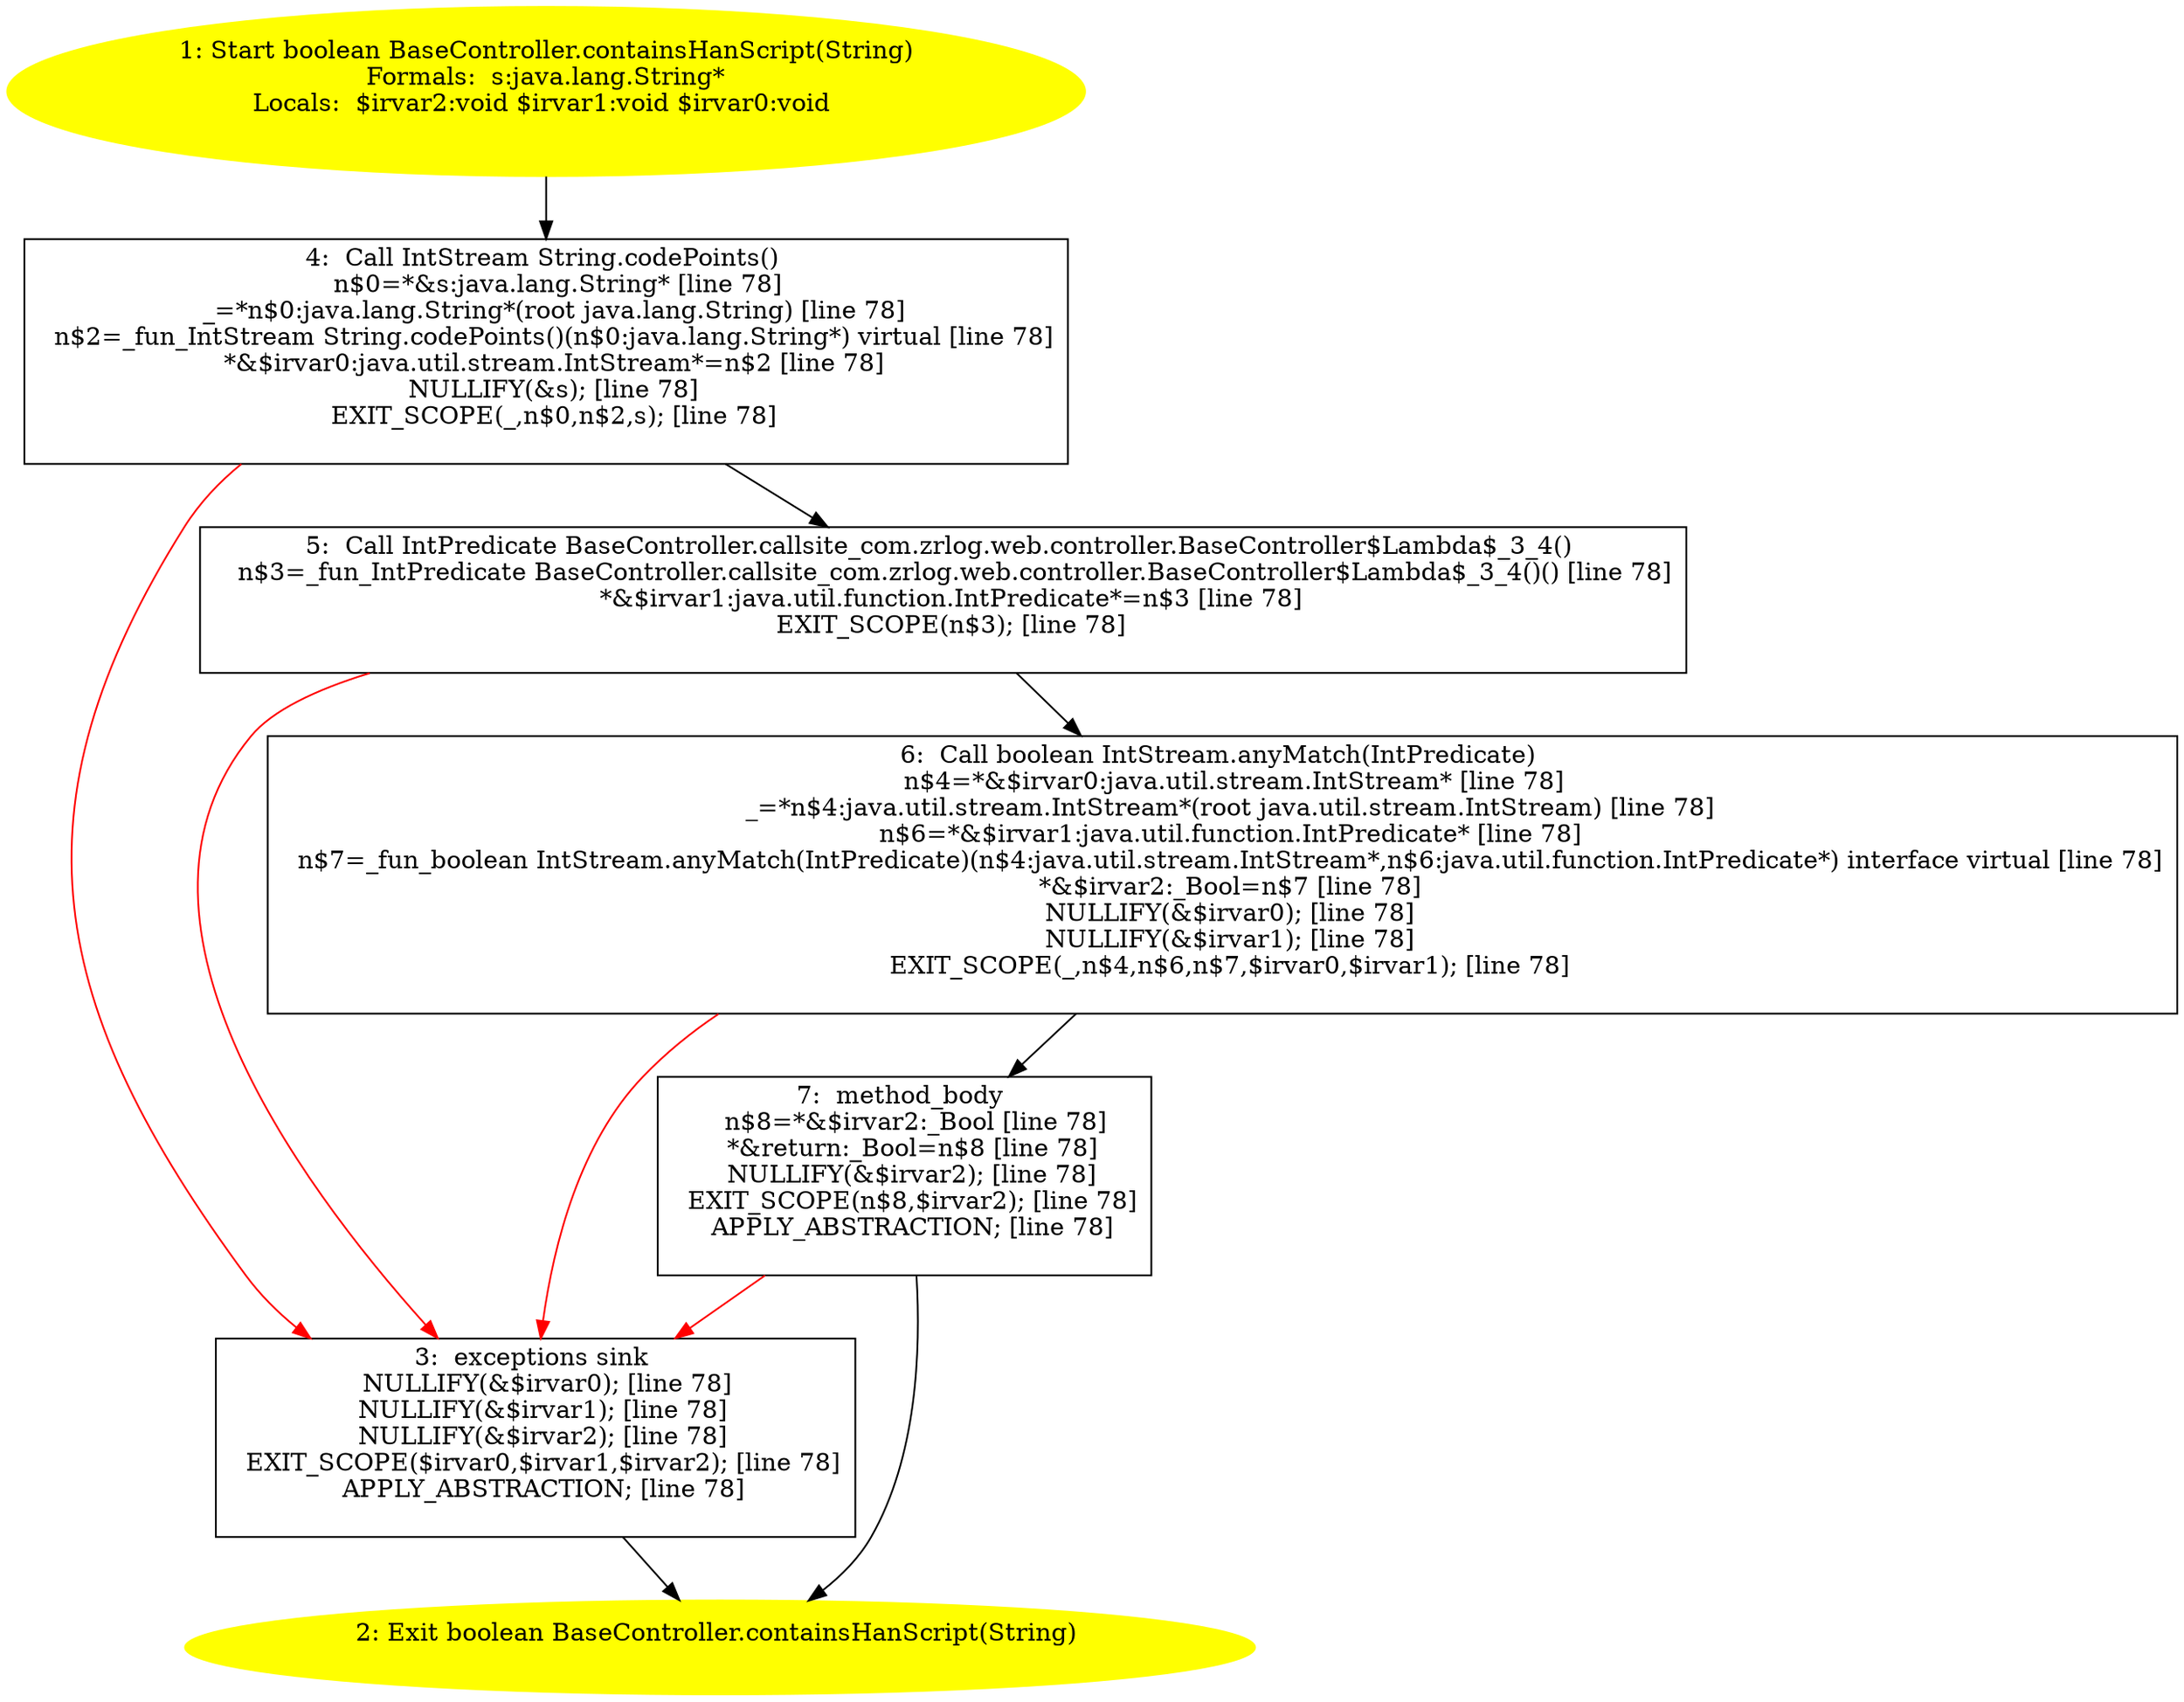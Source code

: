 /* @generated */
digraph cfg {
"com.zrlog.web.controller.BaseController.containsHanScript(java.lang.String):boolean.005feb6315835cd76d2af798d776285d_1" [label="1: Start boolean BaseController.containsHanScript(String)\nFormals:  s:java.lang.String*\nLocals:  $irvar2:void $irvar1:void $irvar0:void \n  " color=yellow style=filled]
	

	 "com.zrlog.web.controller.BaseController.containsHanScript(java.lang.String):boolean.005feb6315835cd76d2af798d776285d_1" -> "com.zrlog.web.controller.BaseController.containsHanScript(java.lang.String):boolean.005feb6315835cd76d2af798d776285d_4" ;
"com.zrlog.web.controller.BaseController.containsHanScript(java.lang.String):boolean.005feb6315835cd76d2af798d776285d_2" [label="2: Exit boolean BaseController.containsHanScript(String) \n  " color=yellow style=filled]
	

"com.zrlog.web.controller.BaseController.containsHanScript(java.lang.String):boolean.005feb6315835cd76d2af798d776285d_3" [label="3:  exceptions sink \n   NULLIFY(&$irvar0); [line 78]\n  NULLIFY(&$irvar1); [line 78]\n  NULLIFY(&$irvar2); [line 78]\n  EXIT_SCOPE($irvar0,$irvar1,$irvar2); [line 78]\n  APPLY_ABSTRACTION; [line 78]\n " shape="box"]
	

	 "com.zrlog.web.controller.BaseController.containsHanScript(java.lang.String):boolean.005feb6315835cd76d2af798d776285d_3" -> "com.zrlog.web.controller.BaseController.containsHanScript(java.lang.String):boolean.005feb6315835cd76d2af798d776285d_2" ;
"com.zrlog.web.controller.BaseController.containsHanScript(java.lang.String):boolean.005feb6315835cd76d2af798d776285d_4" [label="4:  Call IntStream String.codePoints() \n   n$0=*&s:java.lang.String* [line 78]\n  _=*n$0:java.lang.String*(root java.lang.String) [line 78]\n  n$2=_fun_IntStream String.codePoints()(n$0:java.lang.String*) virtual [line 78]\n  *&$irvar0:java.util.stream.IntStream*=n$2 [line 78]\n  NULLIFY(&s); [line 78]\n  EXIT_SCOPE(_,n$0,n$2,s); [line 78]\n " shape="box"]
	

	 "com.zrlog.web.controller.BaseController.containsHanScript(java.lang.String):boolean.005feb6315835cd76d2af798d776285d_4" -> "com.zrlog.web.controller.BaseController.containsHanScript(java.lang.String):boolean.005feb6315835cd76d2af798d776285d_5" ;
	 "com.zrlog.web.controller.BaseController.containsHanScript(java.lang.String):boolean.005feb6315835cd76d2af798d776285d_4" -> "com.zrlog.web.controller.BaseController.containsHanScript(java.lang.String):boolean.005feb6315835cd76d2af798d776285d_3" [color="red" ];
"com.zrlog.web.controller.BaseController.containsHanScript(java.lang.String):boolean.005feb6315835cd76d2af798d776285d_5" [label="5:  Call IntPredicate BaseController.callsite_com.zrlog.web.controller.BaseController$Lambda$_3_4() \n   n$3=_fun_IntPredicate BaseController.callsite_com.zrlog.web.controller.BaseController$Lambda$_3_4()() [line 78]\n  *&$irvar1:java.util.function.IntPredicate*=n$3 [line 78]\n  EXIT_SCOPE(n$3); [line 78]\n " shape="box"]
	

	 "com.zrlog.web.controller.BaseController.containsHanScript(java.lang.String):boolean.005feb6315835cd76d2af798d776285d_5" -> "com.zrlog.web.controller.BaseController.containsHanScript(java.lang.String):boolean.005feb6315835cd76d2af798d776285d_6" ;
	 "com.zrlog.web.controller.BaseController.containsHanScript(java.lang.String):boolean.005feb6315835cd76d2af798d776285d_5" -> "com.zrlog.web.controller.BaseController.containsHanScript(java.lang.String):boolean.005feb6315835cd76d2af798d776285d_3" [color="red" ];
"com.zrlog.web.controller.BaseController.containsHanScript(java.lang.String):boolean.005feb6315835cd76d2af798d776285d_6" [label="6:  Call boolean IntStream.anyMatch(IntPredicate) \n   n$4=*&$irvar0:java.util.stream.IntStream* [line 78]\n  _=*n$4:java.util.stream.IntStream*(root java.util.stream.IntStream) [line 78]\n  n$6=*&$irvar1:java.util.function.IntPredicate* [line 78]\n  n$7=_fun_boolean IntStream.anyMatch(IntPredicate)(n$4:java.util.stream.IntStream*,n$6:java.util.function.IntPredicate*) interface virtual [line 78]\n  *&$irvar2:_Bool=n$7 [line 78]\n  NULLIFY(&$irvar0); [line 78]\n  NULLIFY(&$irvar1); [line 78]\n  EXIT_SCOPE(_,n$4,n$6,n$7,$irvar0,$irvar1); [line 78]\n " shape="box"]
	

	 "com.zrlog.web.controller.BaseController.containsHanScript(java.lang.String):boolean.005feb6315835cd76d2af798d776285d_6" -> "com.zrlog.web.controller.BaseController.containsHanScript(java.lang.String):boolean.005feb6315835cd76d2af798d776285d_7" ;
	 "com.zrlog.web.controller.BaseController.containsHanScript(java.lang.String):boolean.005feb6315835cd76d2af798d776285d_6" -> "com.zrlog.web.controller.BaseController.containsHanScript(java.lang.String):boolean.005feb6315835cd76d2af798d776285d_3" [color="red" ];
"com.zrlog.web.controller.BaseController.containsHanScript(java.lang.String):boolean.005feb6315835cd76d2af798d776285d_7" [label="7:  method_body \n   n$8=*&$irvar2:_Bool [line 78]\n  *&return:_Bool=n$8 [line 78]\n  NULLIFY(&$irvar2); [line 78]\n  EXIT_SCOPE(n$8,$irvar2); [line 78]\n  APPLY_ABSTRACTION; [line 78]\n " shape="box"]
	

	 "com.zrlog.web.controller.BaseController.containsHanScript(java.lang.String):boolean.005feb6315835cd76d2af798d776285d_7" -> "com.zrlog.web.controller.BaseController.containsHanScript(java.lang.String):boolean.005feb6315835cd76d2af798d776285d_2" ;
	 "com.zrlog.web.controller.BaseController.containsHanScript(java.lang.String):boolean.005feb6315835cd76d2af798d776285d_7" -> "com.zrlog.web.controller.BaseController.containsHanScript(java.lang.String):boolean.005feb6315835cd76d2af798d776285d_3" [color="red" ];
}
